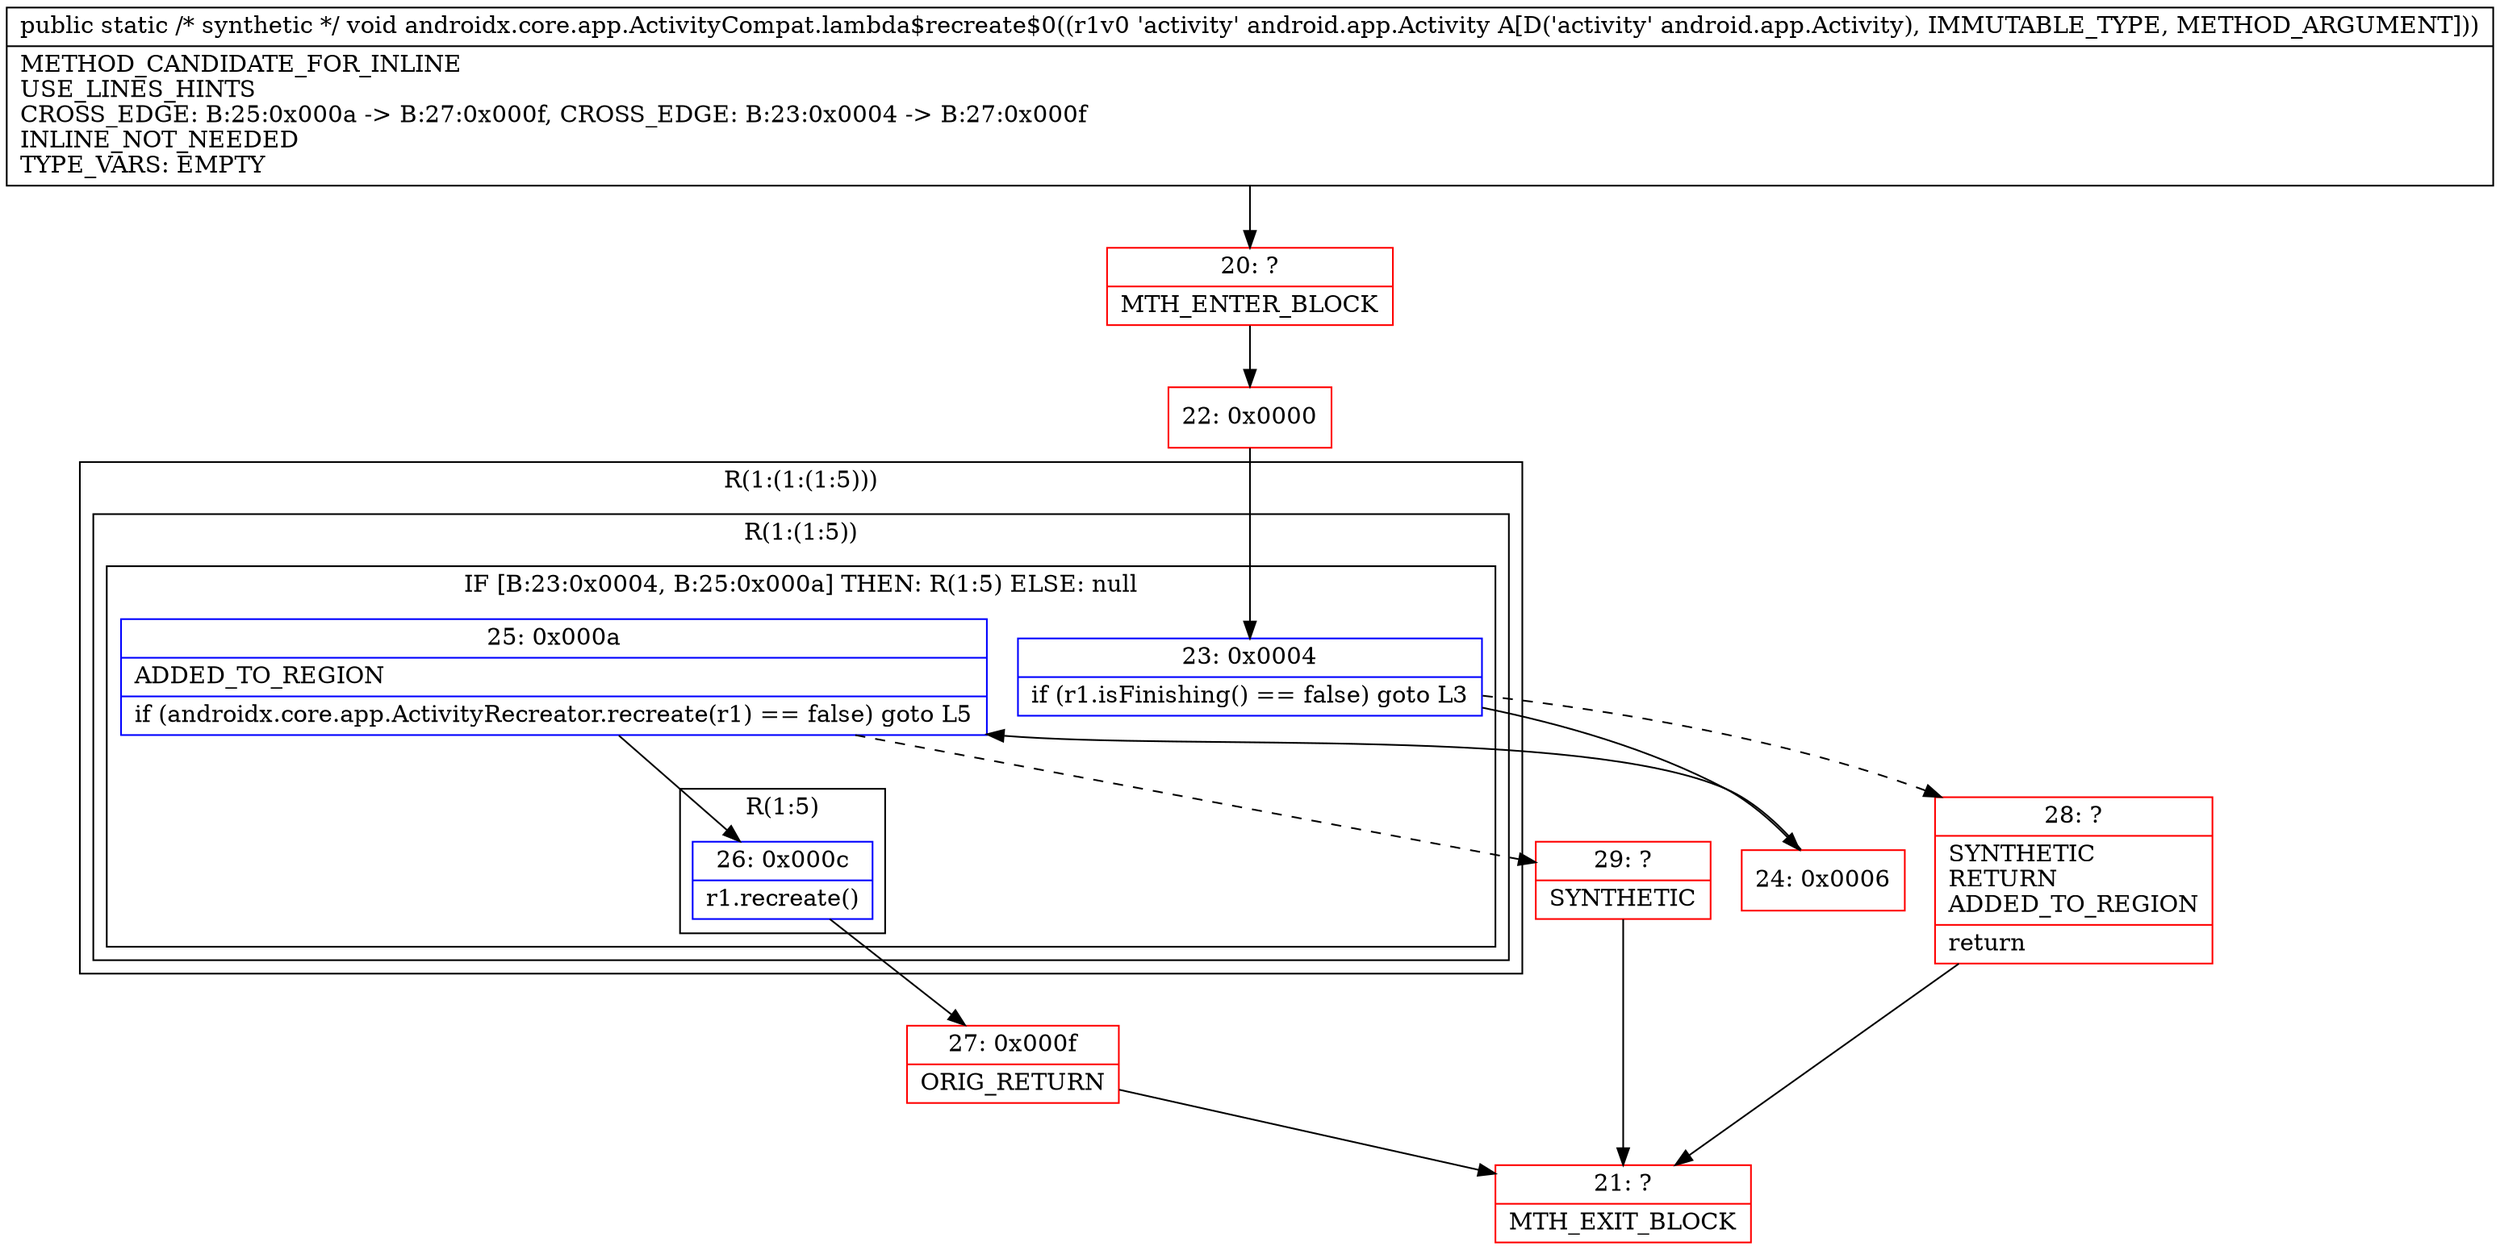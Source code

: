 digraph "CFG forandroidx.core.app.ActivityCompat.lambda$recreate$0(Landroid\/app\/Activity;)V" {
subgraph cluster_Region_817979719 {
label = "R(1:(1:(1:5)))";
node [shape=record,color=blue];
subgraph cluster_Region_1580486990 {
label = "R(1:(1:5))";
node [shape=record,color=blue];
subgraph cluster_IfRegion_416425334 {
label = "IF [B:23:0x0004, B:25:0x000a] THEN: R(1:5) ELSE: null";
node [shape=record,color=blue];
Node_23 [shape=record,label="{23\:\ 0x0004|if (r1.isFinishing() == false) goto L3\l}"];
Node_25 [shape=record,label="{25\:\ 0x000a|ADDED_TO_REGION\l|if (androidx.core.app.ActivityRecreator.recreate(r1) == false) goto L5\l}"];
subgraph cluster_Region_72549739 {
label = "R(1:5)";
node [shape=record,color=blue];
Node_26 [shape=record,label="{26\:\ 0x000c|r1.recreate()\l}"];
}
}
}
}
Node_20 [shape=record,color=red,label="{20\:\ ?|MTH_ENTER_BLOCK\l}"];
Node_22 [shape=record,color=red,label="{22\:\ 0x0000}"];
Node_24 [shape=record,color=red,label="{24\:\ 0x0006}"];
Node_27 [shape=record,color=red,label="{27\:\ 0x000f|ORIG_RETURN\l}"];
Node_21 [shape=record,color=red,label="{21\:\ ?|MTH_EXIT_BLOCK\l}"];
Node_29 [shape=record,color=red,label="{29\:\ ?|SYNTHETIC\l}"];
Node_28 [shape=record,color=red,label="{28\:\ ?|SYNTHETIC\lRETURN\lADDED_TO_REGION\l|return\l}"];
MethodNode[shape=record,label="{public static \/* synthetic *\/ void androidx.core.app.ActivityCompat.lambda$recreate$0((r1v0 'activity' android.app.Activity A[D('activity' android.app.Activity), IMMUTABLE_TYPE, METHOD_ARGUMENT]))  | METHOD_CANDIDATE_FOR_INLINE\lUSE_LINES_HINTS\lCROSS_EDGE: B:25:0x000a \-\> B:27:0x000f, CROSS_EDGE: B:23:0x0004 \-\> B:27:0x000f\lINLINE_NOT_NEEDED\lTYPE_VARS: EMPTY\l}"];
MethodNode -> Node_20;Node_23 -> Node_24;
Node_23 -> Node_28[style=dashed];
Node_25 -> Node_26;
Node_25 -> Node_29[style=dashed];
Node_26 -> Node_27;
Node_20 -> Node_22;
Node_22 -> Node_23;
Node_24 -> Node_25;
Node_27 -> Node_21;
Node_29 -> Node_21;
Node_28 -> Node_21;
}

